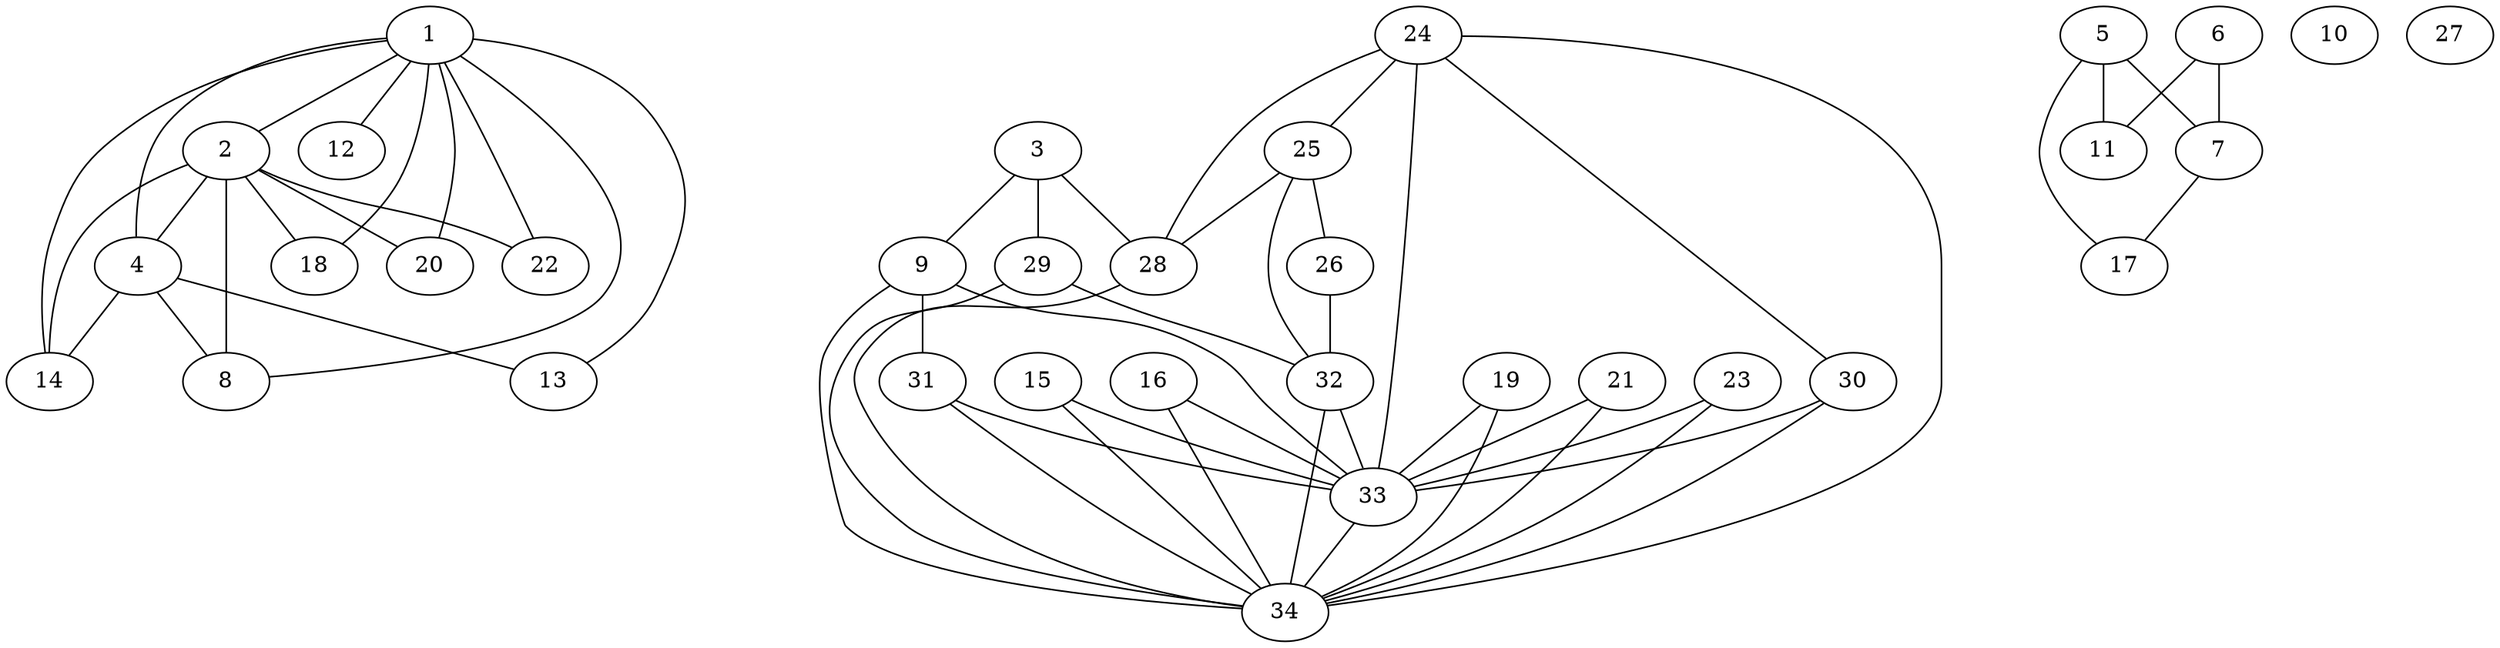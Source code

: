 strict graph "Zachary's Karate Club" {
1 [club="Mr. Hi"];
2 [club="Mr. Hi"];
3 [club="Mr. Hi"];
4 [club="Mr. Hi"];
5 [club="Mr. Hi"];
6 [club="Mr. Hi"];
7 [club="Mr. Hi"];
8 [club="Mr. Hi"];
9 [club="Mr. Hi"];
10 [club=Officer];
11 [club="Mr. Hi"];
12 [club="Mr. Hi"];
13 [club="Mr. Hi"];
14 [club="Mr. Hi"];
15 [club=Officer];
16 [club=Officer];
17 [club="Mr. Hi"];
18 [club="Mr. Hi"];
19 [club=Officer];
20 [club="Mr. Hi"];
21 [club=Officer];
22 [club="Mr. Hi"];
23 [club=Officer];
24 [club=Officer];
25 [club=Officer];
26 [club=Officer];
27 [club=Officer];
28 [club=Officer];
29 [club=Officer];
30 [club=Officer];
31 [club=Officer];
32 [club=Officer];
33 [club=Officer];
34 [club=Officer];
1 -- 2;
1 -- 4;
1 -- 8;
1 -- 12;
1 -- 13;
1 -- 14;
1 -- 18;
1 -- 20;
1 -- 22;
2 -- 18;
2 -- 4;
2 -- 22;
2 -- 8;
2 -- 20;
2 -- 14;
3 -- 9;
3 -- 28;
3 -- 29;
4 -- 8;
4 -- 13;
4 -- 14;
5 -- 7;
5 -- 11;
5 -- 17;
6 -- 11;
6 -- 7;
7 -- 17;
9 -- 31;
9 -- 34;
9 -- 33;
15 -- 33;
15 -- 34;
16 -- 33;
16 -- 34;
19 -- 33;
19 -- 34;
21 -- 33;
21 -- 34;
23 -- 33;
23 -- 34;
24 -- 33;
24 -- 34;
24 -- 28;
24 -- 30;
24 -- 25;
25 -- 32;
25 -- 26;
25 -- 28;
26 -- 32;
28 -- 34;
29 -- 32;
29 -- 34;
30 -- 33;
30 -- 34;
31 -- 34;
31 -- 33;
32 -- 34;
32 -- 33;
33 -- 34;
}
